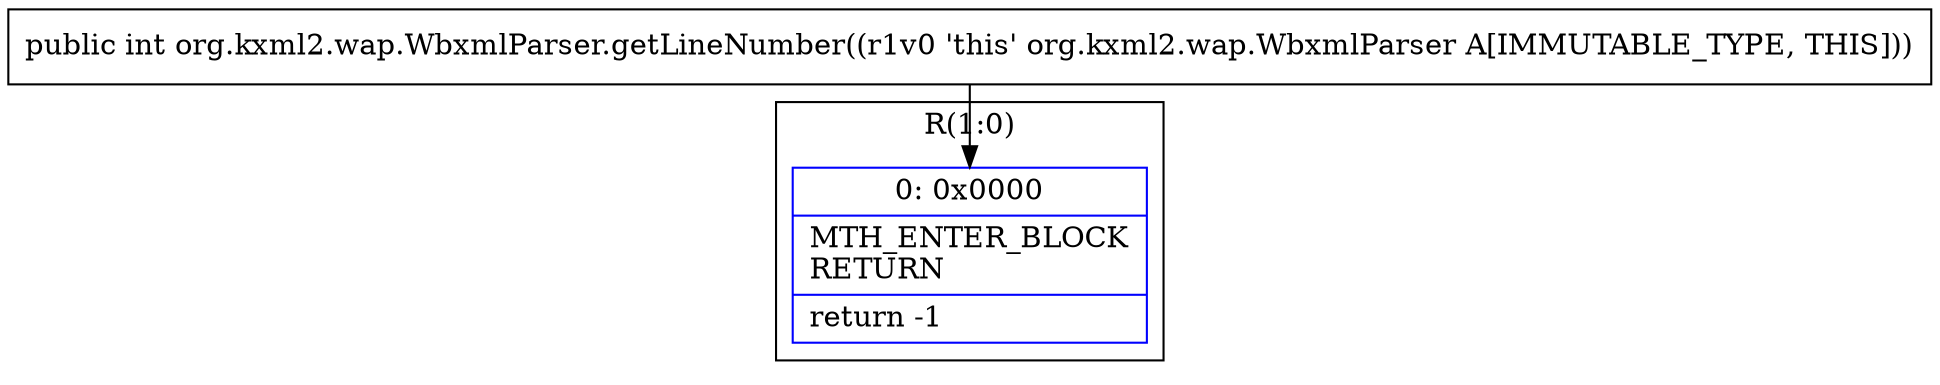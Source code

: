 digraph "CFG fororg.kxml2.wap.WbxmlParser.getLineNumber()I" {
subgraph cluster_Region_1405820056 {
label = "R(1:0)";
node [shape=record,color=blue];
Node_0 [shape=record,label="{0\:\ 0x0000|MTH_ENTER_BLOCK\lRETURN\l|return \-1\l}"];
}
MethodNode[shape=record,label="{public int org.kxml2.wap.WbxmlParser.getLineNumber((r1v0 'this' org.kxml2.wap.WbxmlParser A[IMMUTABLE_TYPE, THIS])) }"];
MethodNode -> Node_0;
}


